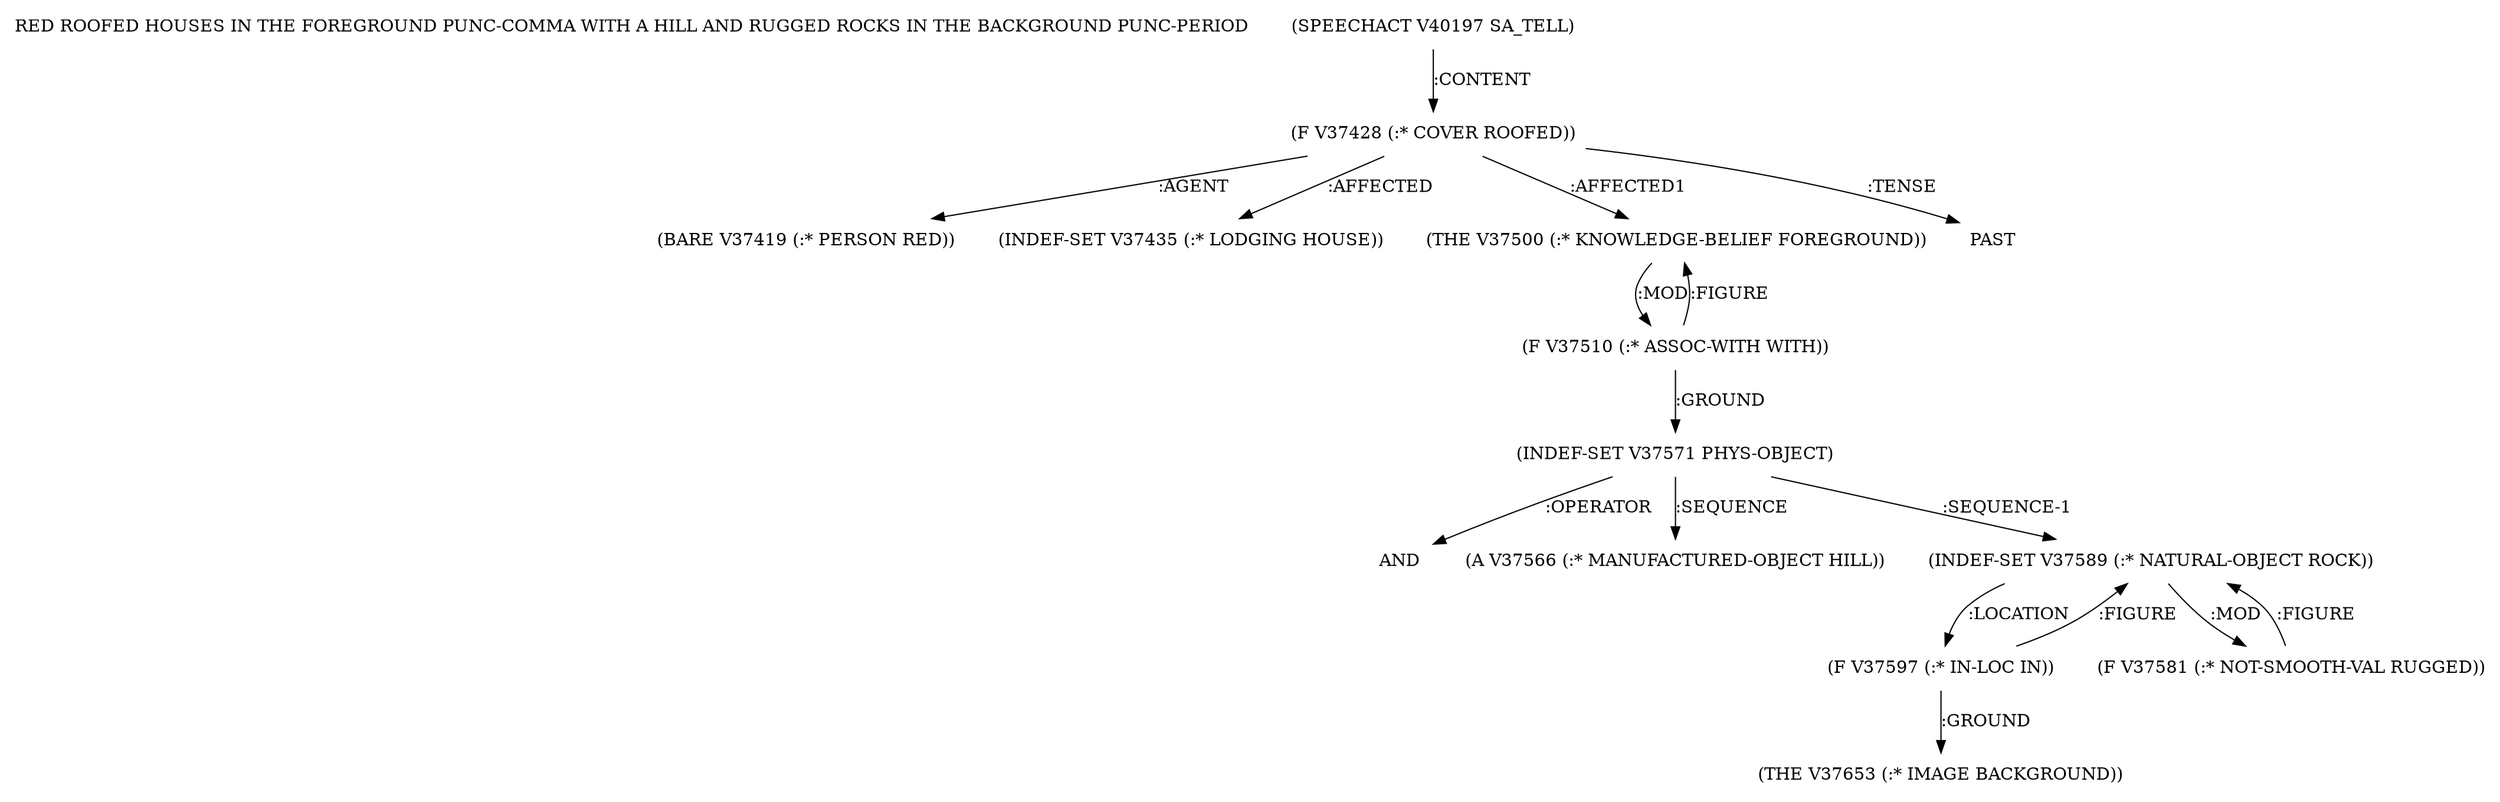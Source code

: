 digraph Terms {
  node [shape=none]
  "RED ROOFED HOUSES IN THE FOREGROUND PUNC-COMMA WITH A HILL AND RUGGED ROCKS IN THE BACKGROUND PUNC-PERIOD"
  "V40197" [label="(SPEECHACT V40197 SA_TELL)"]
  "V40197" -> "V37428" [label=":CONTENT"]
  "V37428" [label="(F V37428 (:* COVER ROOFED))"]
  "V37428" -> "V37419" [label=":AGENT"]
  "V37428" -> "V37435" [label=":AFFECTED"]
  "V37428" -> "V37500" [label=":AFFECTED1"]
  "V37428" -> "NT41913" [label=":TENSE"]
  "NT41913" [label="PAST"]
  "V37419" [label="(BARE V37419 (:* PERSON RED))"]
  "V37435" [label="(INDEF-SET V37435 (:* LODGING HOUSE))"]
  "V37500" [label="(THE V37500 (:* KNOWLEDGE-BELIEF FOREGROUND))"]
  "V37500" -> "V37510" [label=":MOD"]
  "V37510" [label="(F V37510 (:* ASSOC-WITH WITH))"]
  "V37510" -> "V37571" [label=":GROUND"]
  "V37510" -> "V37500" [label=":FIGURE"]
  "V37571" [label="(INDEF-SET V37571 PHYS-OBJECT)"]
  "V37571" -> "NT41914" [label=":OPERATOR"]
  "NT41914" [label="AND"]
  "V37571" -> "V37566" [label=":SEQUENCE"]
  "V37571" -> "V37589" [label=":SEQUENCE-1"]
  "V37566" [label="(A V37566 (:* MANUFACTURED-OBJECT HILL))"]
  "V37589" [label="(INDEF-SET V37589 (:* NATURAL-OBJECT ROCK))"]
  "V37589" -> "V37597" [label=":LOCATION"]
  "V37589" -> "V37581" [label=":MOD"]
  "V37581" [label="(F V37581 (:* NOT-SMOOTH-VAL RUGGED))"]
  "V37581" -> "V37589" [label=":FIGURE"]
  "V37597" [label="(F V37597 (:* IN-LOC IN))"]
  "V37597" -> "V37653" [label=":GROUND"]
  "V37597" -> "V37589" [label=":FIGURE"]
  "V37653" [label="(THE V37653 (:* IMAGE BACKGROUND))"]
}
